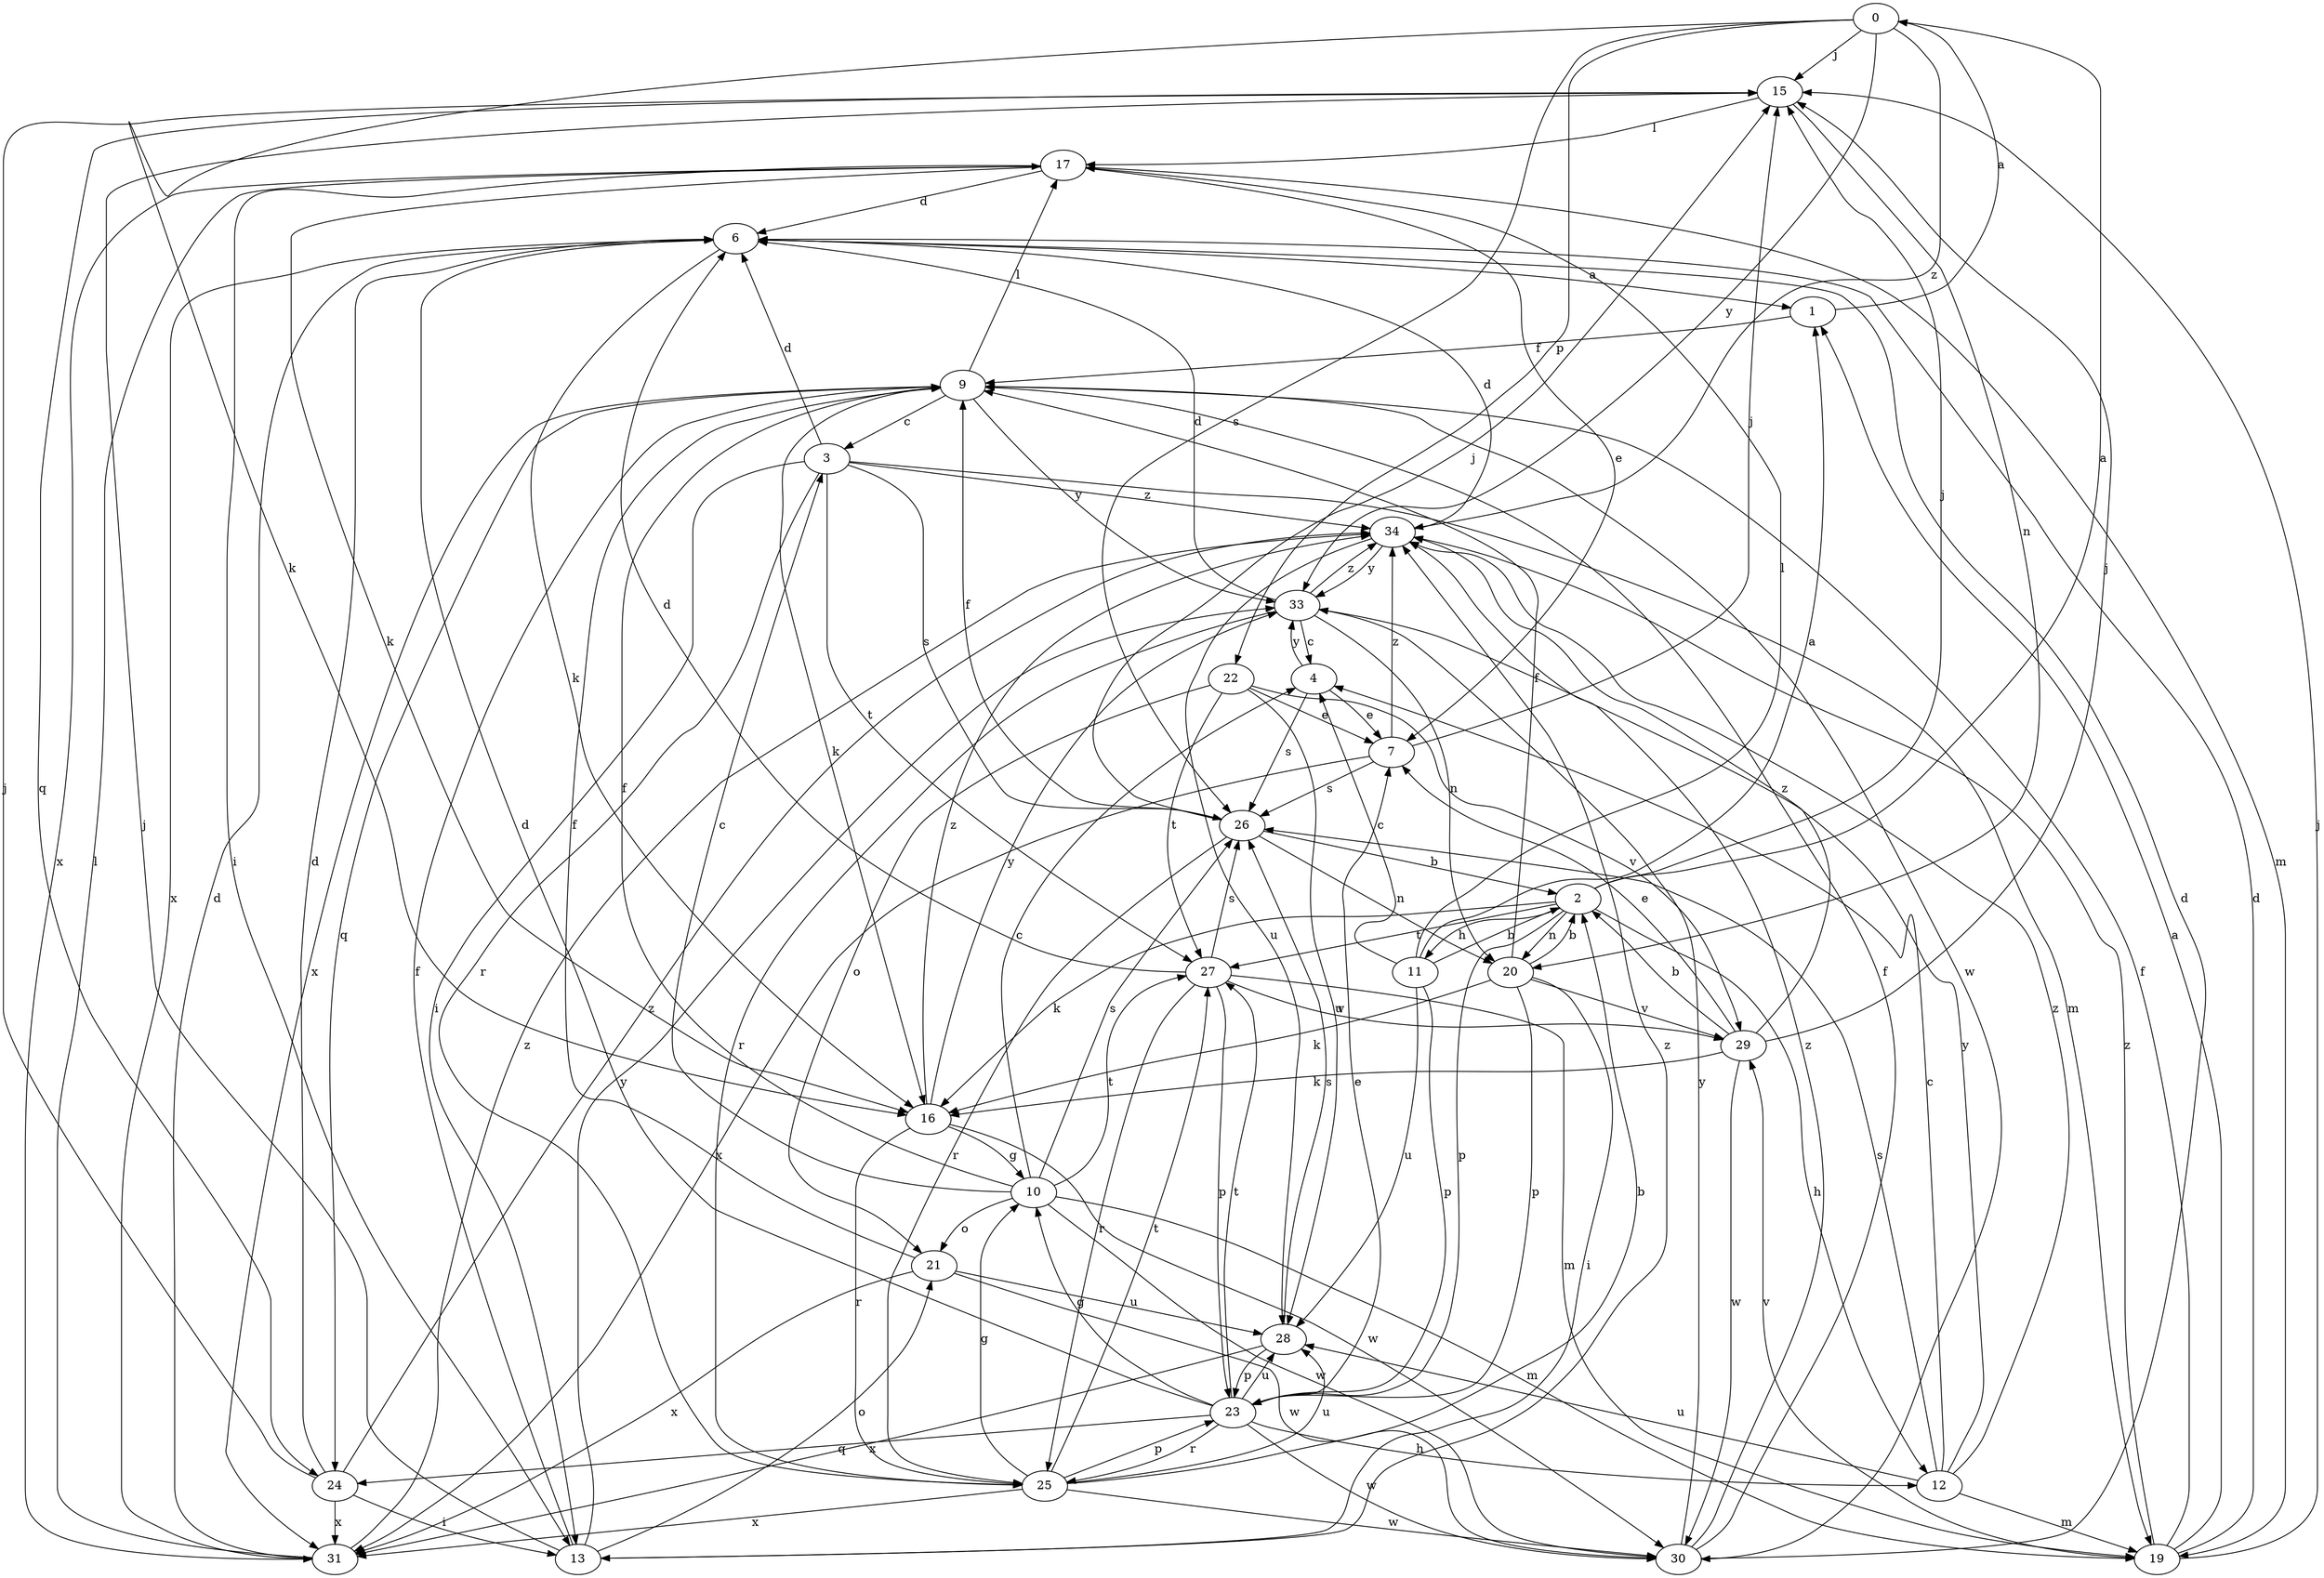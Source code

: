 strict digraph  {
0;
1;
2;
3;
4;
6;
7;
9;
10;
11;
12;
13;
15;
16;
17;
19;
20;
21;
22;
23;
24;
25;
26;
27;
28;
29;
30;
31;
33;
34;
0 -> 15  [label=j];
0 -> 16  [label=k];
0 -> 22  [label=p];
0 -> 26  [label=s];
0 -> 33  [label=y];
0 -> 34  [label=z];
1 -> 0  [label=a];
1 -> 9  [label=f];
2 -> 0  [label=a];
2 -> 11  [label=h];
2 -> 12  [label=h];
2 -> 15  [label=j];
2 -> 16  [label=k];
2 -> 20  [label=n];
2 -> 23  [label=p];
2 -> 27  [label=t];
3 -> 6  [label=d];
3 -> 13  [label=i];
3 -> 19  [label=m];
3 -> 25  [label=r];
3 -> 26  [label=s];
3 -> 27  [label=t];
3 -> 34  [label=z];
4 -> 7  [label=e];
4 -> 26  [label=s];
4 -> 33  [label=y];
6 -> 1  [label=a];
6 -> 16  [label=k];
6 -> 31  [label=x];
7 -> 15  [label=j];
7 -> 26  [label=s];
7 -> 31  [label=x];
7 -> 34  [label=z];
9 -> 3  [label=c];
9 -> 16  [label=k];
9 -> 17  [label=l];
9 -> 24  [label=q];
9 -> 30  [label=w];
9 -> 31  [label=x];
9 -> 33  [label=y];
10 -> 3  [label=c];
10 -> 4  [label=c];
10 -> 9  [label=f];
10 -> 19  [label=m];
10 -> 21  [label=o];
10 -> 26  [label=s];
10 -> 27  [label=t];
10 -> 30  [label=w];
11 -> 1  [label=a];
11 -> 2  [label=b];
11 -> 4  [label=c];
11 -> 17  [label=l];
11 -> 23  [label=p];
11 -> 28  [label=u];
12 -> 4  [label=c];
12 -> 19  [label=m];
12 -> 26  [label=s];
12 -> 28  [label=u];
12 -> 33  [label=y];
12 -> 34  [label=z];
13 -> 9  [label=f];
13 -> 15  [label=j];
13 -> 21  [label=o];
13 -> 33  [label=y];
13 -> 34  [label=z];
15 -> 17  [label=l];
15 -> 20  [label=n];
15 -> 24  [label=q];
16 -> 10  [label=g];
16 -> 25  [label=r];
16 -> 30  [label=w];
16 -> 33  [label=y];
16 -> 34  [label=z];
17 -> 6  [label=d];
17 -> 7  [label=e];
17 -> 13  [label=i];
17 -> 16  [label=k];
17 -> 19  [label=m];
17 -> 31  [label=x];
19 -> 1  [label=a];
19 -> 6  [label=d];
19 -> 9  [label=f];
19 -> 15  [label=j];
19 -> 29  [label=v];
19 -> 34  [label=z];
20 -> 2  [label=b];
20 -> 9  [label=f];
20 -> 13  [label=i];
20 -> 16  [label=k];
20 -> 23  [label=p];
20 -> 29  [label=v];
21 -> 9  [label=f];
21 -> 28  [label=u];
21 -> 30  [label=w];
21 -> 31  [label=x];
22 -> 7  [label=e];
22 -> 21  [label=o];
22 -> 27  [label=t];
22 -> 28  [label=u];
22 -> 29  [label=v];
23 -> 6  [label=d];
23 -> 7  [label=e];
23 -> 10  [label=g];
23 -> 12  [label=h];
23 -> 24  [label=q];
23 -> 25  [label=r];
23 -> 27  [label=t];
23 -> 28  [label=u];
23 -> 30  [label=w];
24 -> 6  [label=d];
24 -> 13  [label=i];
24 -> 15  [label=j];
24 -> 31  [label=x];
24 -> 34  [label=z];
25 -> 2  [label=b];
25 -> 10  [label=g];
25 -> 23  [label=p];
25 -> 27  [label=t];
25 -> 28  [label=u];
25 -> 30  [label=w];
25 -> 31  [label=x];
26 -> 2  [label=b];
26 -> 9  [label=f];
26 -> 15  [label=j];
26 -> 20  [label=n];
26 -> 25  [label=r];
27 -> 6  [label=d];
27 -> 19  [label=m];
27 -> 23  [label=p];
27 -> 25  [label=r];
27 -> 26  [label=s];
27 -> 29  [label=v];
28 -> 23  [label=p];
28 -> 26  [label=s];
28 -> 31  [label=x];
29 -> 2  [label=b];
29 -> 7  [label=e];
29 -> 15  [label=j];
29 -> 16  [label=k];
29 -> 30  [label=w];
29 -> 34  [label=z];
30 -> 6  [label=d];
30 -> 9  [label=f];
30 -> 33  [label=y];
30 -> 34  [label=z];
31 -> 6  [label=d];
31 -> 17  [label=l];
31 -> 34  [label=z];
33 -> 4  [label=c];
33 -> 6  [label=d];
33 -> 20  [label=n];
33 -> 25  [label=r];
33 -> 34  [label=z];
34 -> 6  [label=d];
34 -> 28  [label=u];
34 -> 33  [label=y];
}

